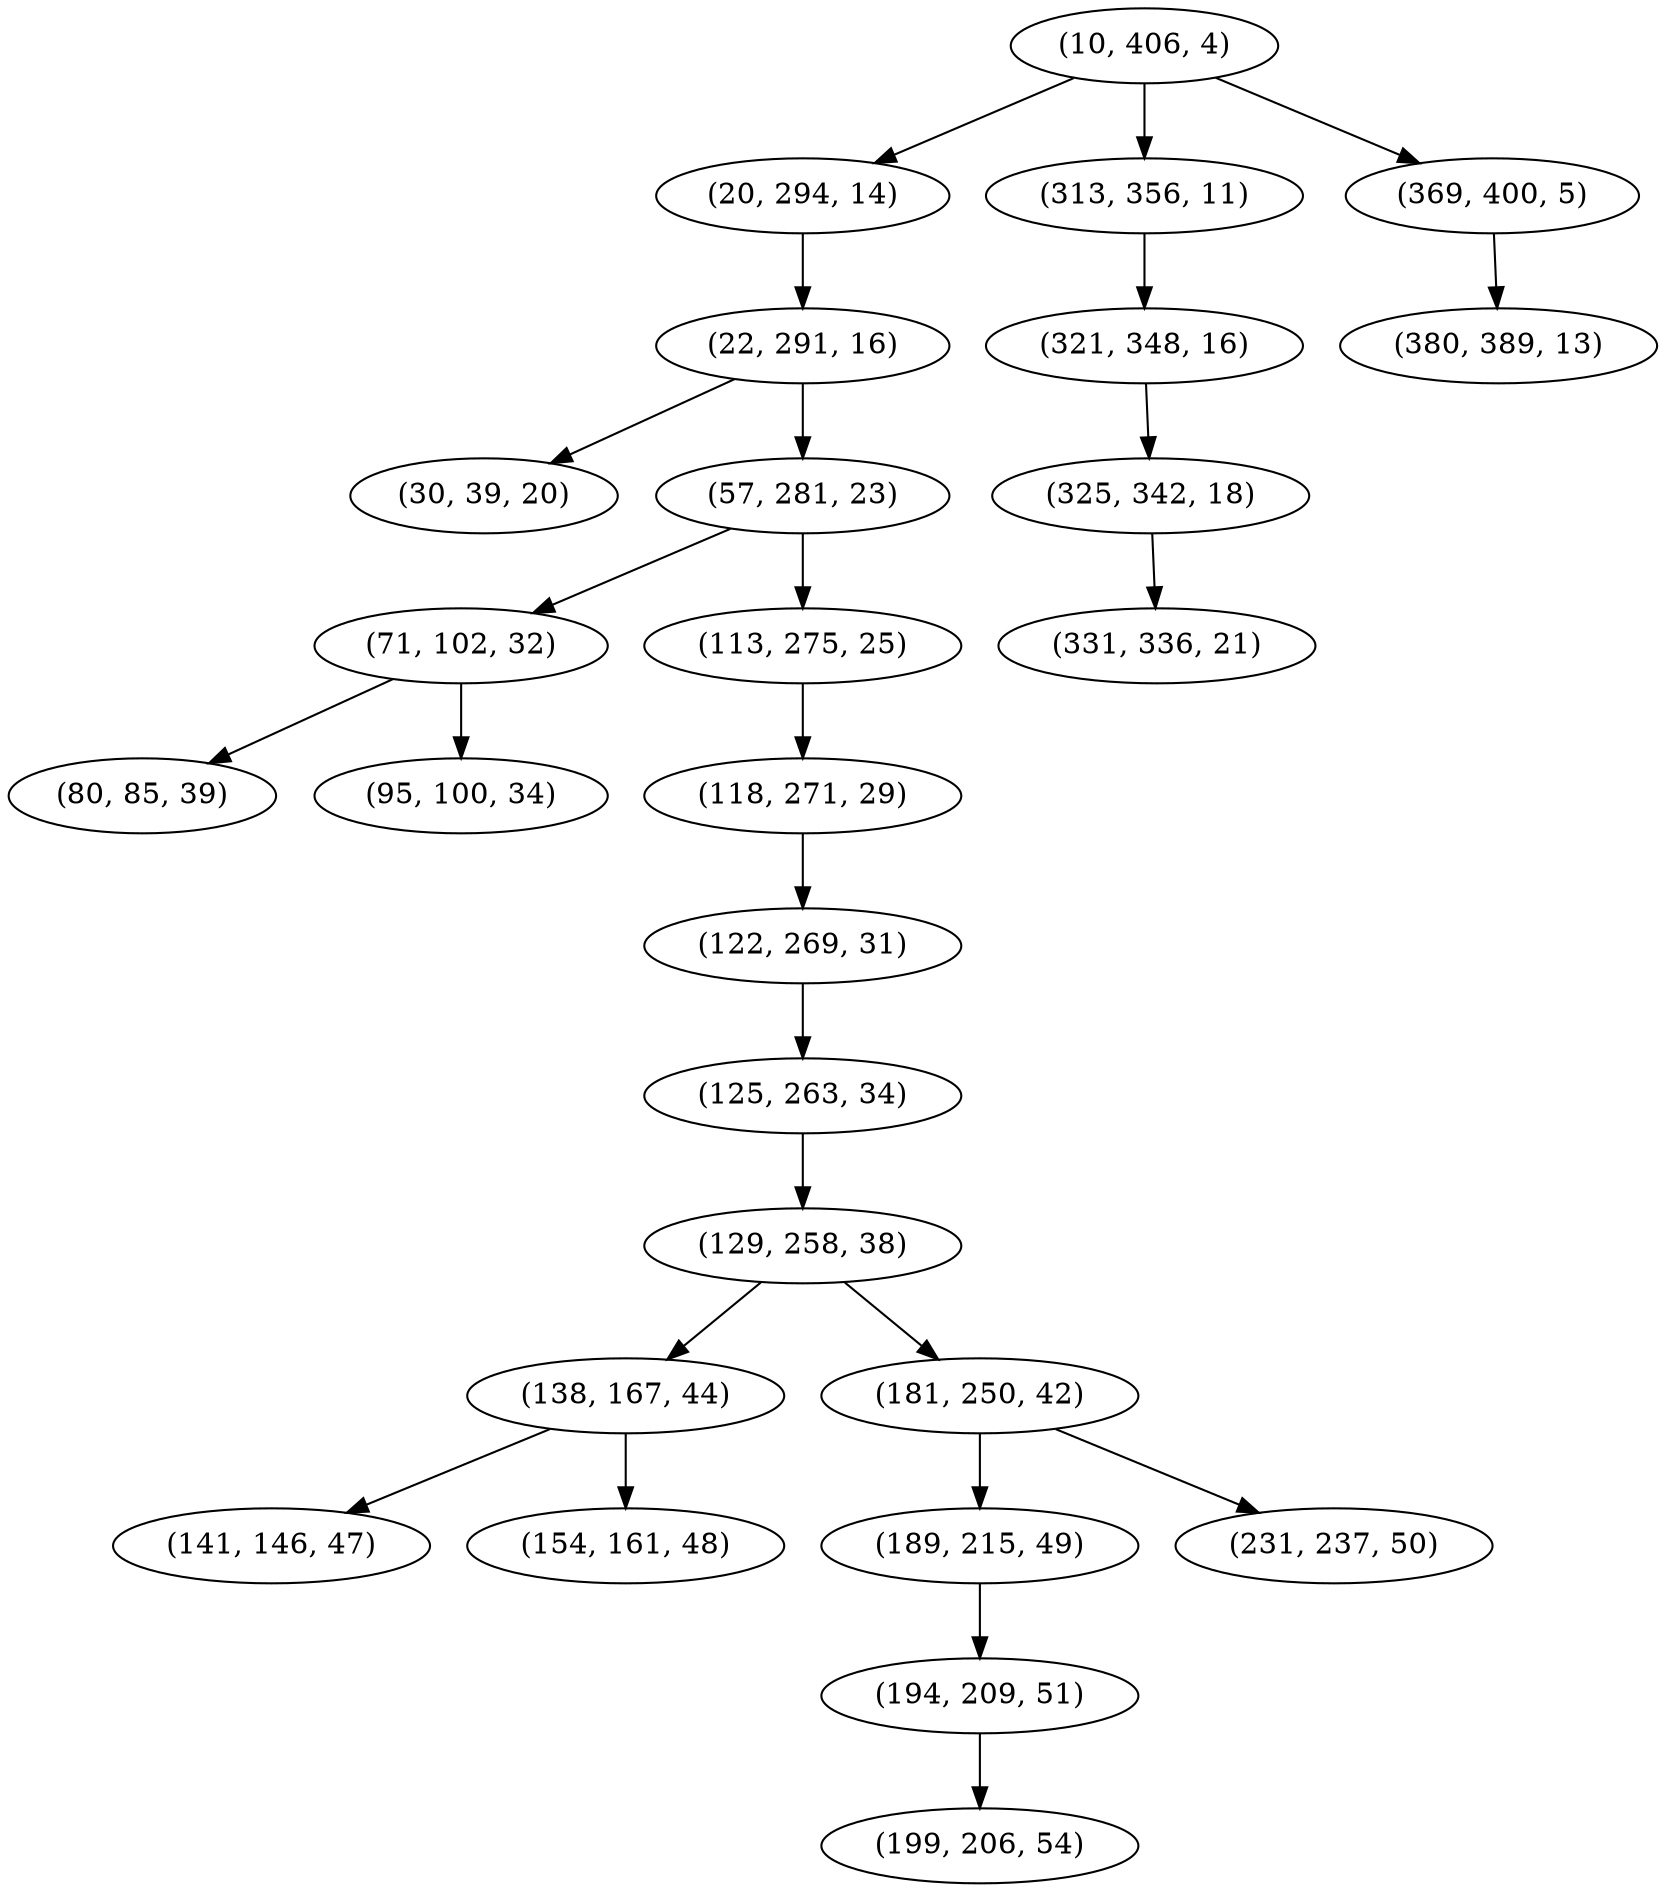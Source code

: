 digraph tree {
    "(10, 406, 4)";
    "(20, 294, 14)";
    "(22, 291, 16)";
    "(30, 39, 20)";
    "(57, 281, 23)";
    "(71, 102, 32)";
    "(80, 85, 39)";
    "(95, 100, 34)";
    "(113, 275, 25)";
    "(118, 271, 29)";
    "(122, 269, 31)";
    "(125, 263, 34)";
    "(129, 258, 38)";
    "(138, 167, 44)";
    "(141, 146, 47)";
    "(154, 161, 48)";
    "(181, 250, 42)";
    "(189, 215, 49)";
    "(194, 209, 51)";
    "(199, 206, 54)";
    "(231, 237, 50)";
    "(313, 356, 11)";
    "(321, 348, 16)";
    "(325, 342, 18)";
    "(331, 336, 21)";
    "(369, 400, 5)";
    "(380, 389, 13)";
    "(10, 406, 4)" -> "(20, 294, 14)";
    "(10, 406, 4)" -> "(313, 356, 11)";
    "(10, 406, 4)" -> "(369, 400, 5)";
    "(20, 294, 14)" -> "(22, 291, 16)";
    "(22, 291, 16)" -> "(30, 39, 20)";
    "(22, 291, 16)" -> "(57, 281, 23)";
    "(57, 281, 23)" -> "(71, 102, 32)";
    "(57, 281, 23)" -> "(113, 275, 25)";
    "(71, 102, 32)" -> "(80, 85, 39)";
    "(71, 102, 32)" -> "(95, 100, 34)";
    "(113, 275, 25)" -> "(118, 271, 29)";
    "(118, 271, 29)" -> "(122, 269, 31)";
    "(122, 269, 31)" -> "(125, 263, 34)";
    "(125, 263, 34)" -> "(129, 258, 38)";
    "(129, 258, 38)" -> "(138, 167, 44)";
    "(129, 258, 38)" -> "(181, 250, 42)";
    "(138, 167, 44)" -> "(141, 146, 47)";
    "(138, 167, 44)" -> "(154, 161, 48)";
    "(181, 250, 42)" -> "(189, 215, 49)";
    "(181, 250, 42)" -> "(231, 237, 50)";
    "(189, 215, 49)" -> "(194, 209, 51)";
    "(194, 209, 51)" -> "(199, 206, 54)";
    "(313, 356, 11)" -> "(321, 348, 16)";
    "(321, 348, 16)" -> "(325, 342, 18)";
    "(325, 342, 18)" -> "(331, 336, 21)";
    "(369, 400, 5)" -> "(380, 389, 13)";
}
